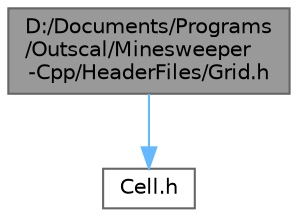 digraph "D:/Documents/Programs/Outscal/Minesweeper-Cpp/HeaderFiles/Grid.h"
{
 // LATEX_PDF_SIZE
  bgcolor="transparent";
  edge [fontname=Helvetica,fontsize=10,labelfontname=Helvetica,labelfontsize=10];
  node [fontname=Helvetica,fontsize=10,shape=box,height=0.2,width=0.4];
  Node1 [id="Node000001",label="D:/Documents/Programs\l/Outscal/Minesweeper\l-Cpp/HeaderFiles/Grid.h",height=0.2,width=0.4,color="gray40", fillcolor="grey60", style="filled", fontcolor="black",tooltip="Grid header file for grid used in the game."];
  Node1 -> Node2 [id="edge1_Node000001_Node000002",color="steelblue1",style="solid",tooltip=" "];
  Node2 [id="Node000002",label="Cell.h",height=0.2,width=0.4,color="grey40", fillcolor="white", style="filled",URL="$_cell_8h.html",tooltip="Header file storing each cell data."];
}
